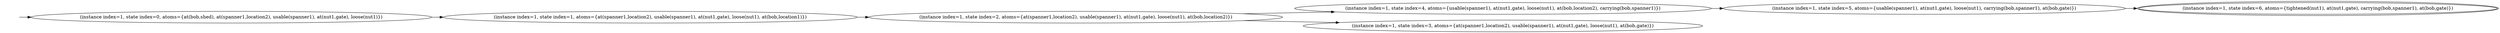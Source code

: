 digraph {
rankdir="LR"
s0[label="(instance index=1, state index=0, atoms={at(bob,shed), at(spanner1,location2), usable(spanner1), at(nut1,gate), loose(nut1)})"]
s1[label="(instance index=1, state index=1, atoms={at(spanner1,location2), usable(spanner1), at(nut1,gate), loose(nut1), at(bob,location1)})"]
s2[label="(instance index=1, state index=2, atoms={at(spanner1,location2), usable(spanner1), at(nut1,gate), loose(nut1), at(bob,location2)})"]
s4[label="(instance index=1, state index=4, atoms={usable(spanner1), at(nut1,gate), loose(nut1), at(bob,location2), carrying(bob,spanner1)})"]
s3[label="(instance index=1, state index=3, atoms={at(spanner1,location2), usable(spanner1), at(nut1,gate), loose(nut1), at(bob,gate)})"]
s5[label="(instance index=1, state index=5, atoms={usable(spanner1), at(nut1,gate), loose(nut1), carrying(bob,spanner1), at(bob,gate)})"]
s6[peripheries=2,label="(instance index=1, state index=6, atoms={tightened(nut1), at(nut1,gate), carrying(bob,spanner1), at(bob,gate)})"]
Dangling [ label = "", style = invis ]
{ rank = same; Dangling }
Dangling -> s0
{ rank = same; s0}
{ rank = same; s1}
{ rank = same; s2}
{ rank = same; s4,s3}
{ rank = same; s5}
{ rank = same; s6}
{
s0->s1
}
{
s1->s2
}
{
s2->s4
s2->s3
}
{
s4->s5
}
{
s5->s6
}
{
}
}
